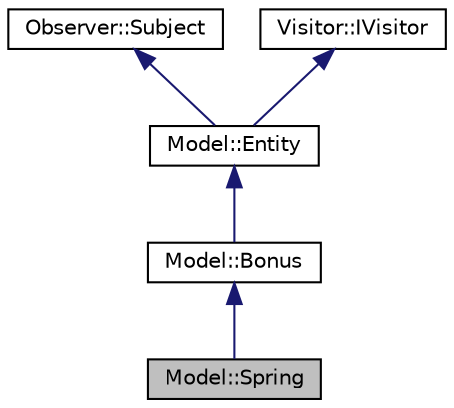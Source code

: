 digraph "Model::Spring"
    {
    // LATEX_PDF_SIZE
  bgcolor = "transparent";
edge [fontname = "Helvetica",fontsize = "10",labelfontname = "Helvetica",labelfontsize = "10"];
node [fontname = "Helvetica",fontsize = "10",shape = record];
Node1 [label = "Model::Spring",height = 0.2,width = 0.4,color = "black", fillcolor = "grey75", style = "filled", fontcolor = "black",tooltip = "Class for Spring object."];
Node2 -> Node1 [dir = "back",color = "midnightblue",fontsize = "10",style = "solid"];
Node2 [label = "Model::Bonus",height = 0.2,width = 0.4,color = "black",URL = "$class_model_1_1_bonus.html",tooltip = "Class for Bonus."];
Node3 -> Node2 [dir = "back",color = "midnightblue",fontsize = "10",style = "solid"];
Node3 [label = "Model::Entity",height = 0.2,width = 0.4,color = "black",URL = "$class_model_1_1_entity.html",tooltip = "Class for Entity object."];
Node4 -> Node3 [dir = "back",color = "midnightblue",fontsize = "10",style = "solid"];
Node4 [label = "Observer::Subject",height = 0.2,width = 0.4,color = "black",URL = "$class_observer_1_1_subject.html",tooltip = "Class for Subject / Observable of observer pattern."];
Node5 -> Node3 [dir = "back",color = "midnightblue",fontsize = "10",style = "solid"];
Node5 [label = "Visitor::IVisitor",height = 0.2,width = 0.4,color = "black",URL = "$class_visitor_1_1_i_visitor.html",tooltip = "Class for abstract Visitor."];
}
